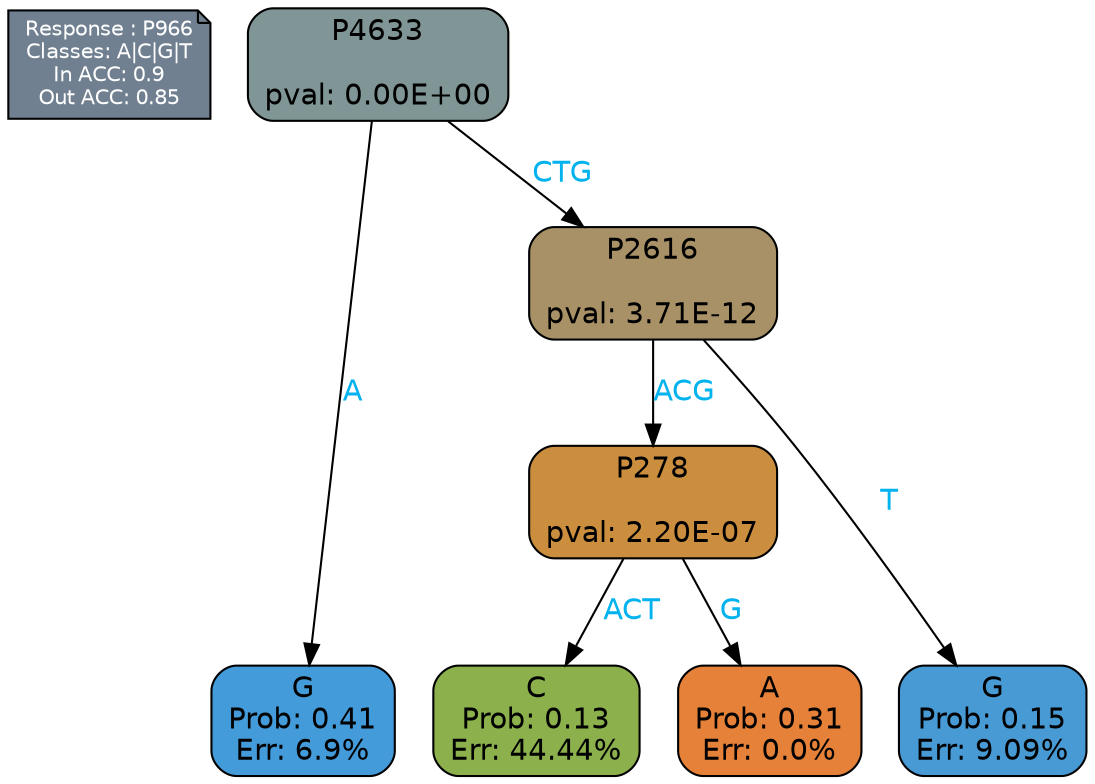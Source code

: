 digraph Tree {
node [shape=box, style="filled, rounded", color="black", fontname=helvetica] ;
graph [ranksep=equally, splines=polylines, bgcolor=transparent, dpi=600] ;
edge [fontname=helvetica] ;
LEGEND [label="Response : P966
Classes: A|C|G|T
In ACC: 0.9
Out ACC: 0.85
",shape=note,align=left,style=filled,fillcolor="slategray",fontcolor="white",fontsize=10];1 [label="P4633

pval: 0.00E+00", fillcolor="#809595"] ;
2 [label="G
Prob: 0.41
Err: 6.9%", fillcolor="#449bd9"] ;
3 [label="P2616

pval: 3.71E-12", fillcolor="#a89166"] ;
4 [label="P278

pval: 2.20E-07", fillcolor="#cb8e3e"] ;
5 [label="C
Prob: 0.13
Err: 44.44%", fillcolor="#8bb04c"] ;
6 [label="A
Prob: 0.31
Err: 0.0%", fillcolor="#e58139"] ;
7 [label="G
Prob: 0.15
Err: 9.09%", fillcolor="#489ad5"] ;
1 -> 2 [label="A",fontcolor=deepskyblue2] ;
1 -> 3 [label="CTG",fontcolor=deepskyblue2] ;
3 -> 4 [label="ACG",fontcolor=deepskyblue2] ;
3 -> 7 [label="T",fontcolor=deepskyblue2] ;
4 -> 5 [label="ACT",fontcolor=deepskyblue2] ;
4 -> 6 [label="G",fontcolor=deepskyblue2] ;
{rank = same; 2;5;6;7;}{rank = same; LEGEND;1;}}